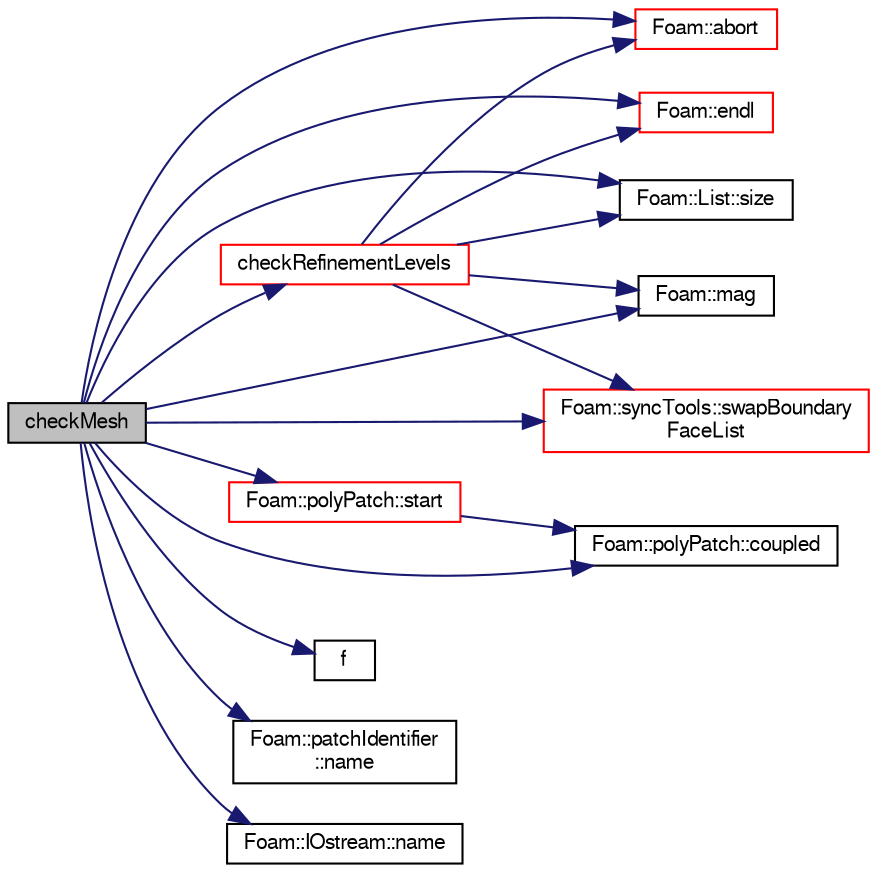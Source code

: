 digraph "checkMesh"
{
  bgcolor="transparent";
  edge [fontname="FreeSans",fontsize="10",labelfontname="FreeSans",labelfontsize="10"];
  node [fontname="FreeSans",fontsize="10",shape=record];
  rankdir="LR";
  Node5497 [label="checkMesh",height=0.2,width=0.4,color="black", fillcolor="grey75", style="filled", fontcolor="black"];
  Node5497 -> Node5498 [color="midnightblue",fontsize="10",style="solid",fontname="FreeSans"];
  Node5498 [label="Foam::abort",height=0.2,width=0.4,color="red",URL="$a21124.html#a447107a607d03e417307c203fa5fb44b"];
  Node5497 -> Node5541 [color="midnightblue",fontsize="10",style="solid",fontname="FreeSans"];
  Node5541 [label="checkRefinementLevels",height=0.2,width=0.4,color="red",URL="$a21654.html#a02570ed86624586145fa5b8bb20a2d12",tooltip="Debug: Check 2:1 consistency across faces. "];
  Node5541 -> Node5506 [color="midnightblue",fontsize="10",style="solid",fontname="FreeSans"];
  Node5506 [label="Foam::endl",height=0.2,width=0.4,color="red",URL="$a21124.html#a2db8fe02a0d3909e9351bb4275b23ce4",tooltip="Add newline and flush stream. "];
  Node5541 -> Node5542 [color="midnightblue",fontsize="10",style="solid",fontname="FreeSans"];
  Node5542 [label="Foam::List::size",height=0.2,width=0.4,color="black",URL="$a25694.html#a8a5f6fa29bd4b500caf186f60245b384",tooltip="Override size to be inconsistent with allocated storage. "];
  Node5541 -> Node5498 [color="midnightblue",fontsize="10",style="solid",fontname="FreeSans"];
  Node5541 -> Node5543 [color="midnightblue",fontsize="10",style="solid",fontname="FreeSans"];
  Node5543 [label="Foam::mag",height=0.2,width=0.4,color="black",URL="$a21124.html#a929da2a3fdcf3dacbbe0487d3a330dae"];
  Node5541 -> Node5544 [color="midnightblue",fontsize="10",style="solid",fontname="FreeSans"];
  Node5544 [label="Foam::syncTools::swapBoundary\lFaceList",height=0.2,width=0.4,color="red",URL="$a27502.html#a30e4f2ce2c2399c35f5d674bdb7c07fd",tooltip="Swap coupled boundary face values. "];
  Node5497 -> Node5552 [color="midnightblue",fontsize="10",style="solid",fontname="FreeSans"];
  Node5552 [label="Foam::polyPatch::coupled",height=0.2,width=0.4,color="black",URL="$a27478.html#a39c01db0e66d00fe0621a0c7e5fc4ead",tooltip="Return true if this patch is geometrically coupled (i.e. faces and. "];
  Node5497 -> Node5506 [color="midnightblue",fontsize="10",style="solid",fontname="FreeSans"];
  Node5497 -> Node5694 [color="midnightblue",fontsize="10",style="solid",fontname="FreeSans"];
  Node5694 [label="f",height=0.2,width=0.4,color="black",URL="$a17900.html#a888be93833ac7a23170555c69c690288"];
  Node5497 -> Node5543 [color="midnightblue",fontsize="10",style="solid",fontname="FreeSans"];
  Node5497 -> Node5875 [color="midnightblue",fontsize="10",style="solid",fontname="FreeSans"];
  Node5875 [label="Foam::patchIdentifier\l::name",height=0.2,width=0.4,color="black",URL="$a27122.html#acc80e00a8ac919288fb55bd14cc88bf6",tooltip="Return name. "];
  Node5497 -> Node5876 [color="midnightblue",fontsize="10",style="solid",fontname="FreeSans"];
  Node5876 [label="Foam::IOstream::name",height=0.2,width=0.4,color="black",URL="$a26226.html#a41b2d01e5fd6e1bc71a895d8b8a86308",tooltip="Return the name of the stream. "];
  Node5497 -> Node5542 [color="midnightblue",fontsize="10",style="solid",fontname="FreeSans"];
  Node5497 -> Node5550 [color="midnightblue",fontsize="10",style="solid",fontname="FreeSans"];
  Node5550 [label="Foam::polyPatch::start",height=0.2,width=0.4,color="red",URL="$a27478.html#a6bfd3e3abb11e98bdb4b98671cec1234",tooltip="Return start label of this patch in the polyMesh face list. "];
  Node5550 -> Node5552 [color="midnightblue",fontsize="10",style="solid",fontname="FreeSans"];
  Node5497 -> Node5544 [color="midnightblue",fontsize="10",style="solid",fontname="FreeSans"];
}
